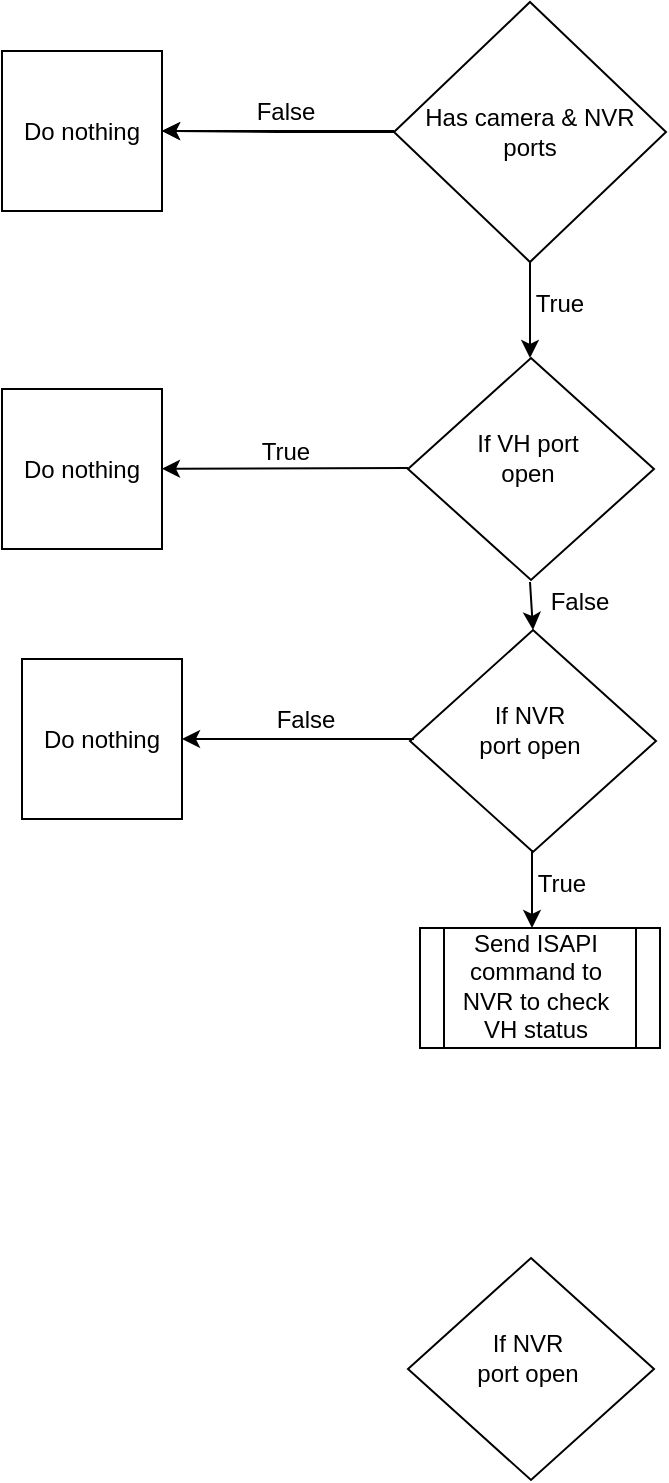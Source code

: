 <mxfile version="15.5.1" type="github">
  <diagram id="dxATKS6AW8bVeMNG8dj3" name="Page-1">
    <mxGraphModel dx="1422" dy="761" grid="1" gridSize="10" guides="1" tooltips="1" connect="1" arrows="1" fold="1" page="1" pageScale="1" pageWidth="827" pageHeight="1169" math="0" shadow="0">
      <root>
        <mxCell id="0" />
        <mxCell id="1" parent="0" />
        <mxCell id="k14_2NRrJhWUmqF3PcBj-4" value="" style="edgeStyle=orthogonalEdgeStyle;rounded=0;orthogonalLoop=1;jettySize=auto;html=1;" parent="1" source="k14_2NRrJhWUmqF3PcBj-1" target="k14_2NRrJhWUmqF3PcBj-3" edge="1">
          <mxGeometry relative="1" as="geometry" />
        </mxCell>
        <mxCell id="k14_2NRrJhWUmqF3PcBj-7" value="" style="edgeStyle=orthogonalEdgeStyle;rounded=0;orthogonalLoop=1;jettySize=auto;html=1;" parent="1" source="k14_2NRrJhWUmqF3PcBj-1" edge="1">
          <mxGeometry relative="1" as="geometry">
            <mxPoint x="402" y="278" as="targetPoint" />
          </mxGeometry>
        </mxCell>
        <mxCell id="k14_2NRrJhWUmqF3PcBj-1" value="Has camera &amp;amp; NVR ports" style="rhombus;whiteSpace=wrap;html=1;" parent="1" vertex="1">
          <mxGeometry x="334" y="100" width="136" height="130" as="geometry" />
        </mxCell>
        <mxCell id="k14_2NRrJhWUmqF3PcBj-2" value="" style="endArrow=classic;html=1;rounded=0;" parent="1" target="k14_2NRrJhWUmqF3PcBj-3" edge="1">
          <mxGeometry width="50" height="50" relative="1" as="geometry">
            <mxPoint x="334" y="164.5" as="sourcePoint" />
            <mxPoint x="254" y="164.5" as="targetPoint" />
            <Array as="points" />
          </mxGeometry>
        </mxCell>
        <mxCell id="k14_2NRrJhWUmqF3PcBj-3" value="Do nothing" style="whiteSpace=wrap;html=1;aspect=fixed;" parent="1" vertex="1">
          <mxGeometry x="138" y="124.5" width="80" height="80" as="geometry" />
        </mxCell>
        <mxCell id="k14_2NRrJhWUmqF3PcBj-5" value="False" style="text;html=1;strokeColor=none;fillColor=none;align=center;verticalAlign=middle;whiteSpace=wrap;rounded=0;" parent="1" vertex="1">
          <mxGeometry x="250" y="140" width="60" height="30" as="geometry" />
        </mxCell>
        <mxCell id="k14_2NRrJhWUmqF3PcBj-14" value="" style="rhombus;whiteSpace=wrap;html=1;" parent="1" vertex="1">
          <mxGeometry x="341" y="278" width="123" height="111" as="geometry" />
        </mxCell>
        <mxCell id="k14_2NRrJhWUmqF3PcBj-15" value="If VH port open" style="text;html=1;strokeColor=none;fillColor=none;align=center;verticalAlign=middle;whiteSpace=wrap;rounded=0;" parent="1" vertex="1">
          <mxGeometry x="371" y="303" width="60" height="49" as="geometry" />
        </mxCell>
        <mxCell id="k14_2NRrJhWUmqF3PcBj-16" value="" style="endArrow=classic;html=1;rounded=0;" parent="1" edge="1">
          <mxGeometry width="50" height="50" relative="1" as="geometry">
            <mxPoint x="341" y="333" as="sourcePoint" />
            <mxPoint x="218" y="333.377" as="targetPoint" />
          </mxGeometry>
        </mxCell>
        <mxCell id="k14_2NRrJhWUmqF3PcBj-19" value="Do nothing" style="whiteSpace=wrap;html=1;aspect=fixed;" parent="1" vertex="1">
          <mxGeometry x="138" y="293.5" width="80" height="80" as="geometry" />
        </mxCell>
        <mxCell id="k14_2NRrJhWUmqF3PcBj-20" value="" style="endArrow=classic;html=1;rounded=0;entryX=0.5;entryY=0;entryDx=0;entryDy=0;" parent="1" target="k14_2NRrJhWUmqF3PcBj-23" edge="1">
          <mxGeometry width="50" height="50" relative="1" as="geometry">
            <mxPoint x="402" y="390" as="sourcePoint" />
            <mxPoint x="402" y="440" as="targetPoint" />
          </mxGeometry>
        </mxCell>
        <mxCell id="k14_2NRrJhWUmqF3PcBj-21" value="False" style="text;html=1;strokeColor=none;fillColor=none;align=center;verticalAlign=middle;whiteSpace=wrap;rounded=0;" parent="1" vertex="1">
          <mxGeometry x="397" y="385" width="60" height="30" as="geometry" />
        </mxCell>
        <mxCell id="k14_2NRrJhWUmqF3PcBj-23" value="" style="rhombus;whiteSpace=wrap;html=1;" parent="1" vertex="1">
          <mxGeometry x="342" y="414" width="123" height="111" as="geometry" />
        </mxCell>
        <mxCell id="k14_2NRrJhWUmqF3PcBj-24" value="If NVR port open" style="text;html=1;strokeColor=none;fillColor=none;align=center;verticalAlign=middle;whiteSpace=wrap;rounded=0;" parent="1" vertex="1">
          <mxGeometry x="372" y="439" width="60" height="49" as="geometry" />
        </mxCell>
        <mxCell id="k14_2NRrJhWUmqF3PcBj-25" value="" style="endArrow=classic;html=1;rounded=0;" parent="1" target="k14_2NRrJhWUmqF3PcBj-26" edge="1">
          <mxGeometry width="50" height="50" relative="1" as="geometry">
            <mxPoint x="344" y="468.5" as="sourcePoint" />
            <mxPoint x="264" y="468.5" as="targetPoint" />
            <Array as="points" />
          </mxGeometry>
        </mxCell>
        <mxCell id="k14_2NRrJhWUmqF3PcBj-26" value="Do nothing" style="whiteSpace=wrap;html=1;aspect=fixed;" parent="1" vertex="1">
          <mxGeometry x="148" y="428.5" width="80" height="80" as="geometry" />
        </mxCell>
        <mxCell id="k14_2NRrJhWUmqF3PcBj-27" value="False" style="text;html=1;strokeColor=none;fillColor=none;align=center;verticalAlign=middle;whiteSpace=wrap;rounded=0;" parent="1" vertex="1">
          <mxGeometry x="260" y="444" width="60" height="30" as="geometry" />
        </mxCell>
        <mxCell id="k14_2NRrJhWUmqF3PcBj-28" value="" style="endArrow=classic;html=1;rounded=0;" parent="1" edge="1">
          <mxGeometry width="50" height="50" relative="1" as="geometry">
            <mxPoint x="403" y="524" as="sourcePoint" />
            <mxPoint x="403" y="563" as="targetPoint" />
          </mxGeometry>
        </mxCell>
        <mxCell id="k14_2NRrJhWUmqF3PcBj-29" value="" style="rhombus;whiteSpace=wrap;html=1;" parent="1" vertex="1">
          <mxGeometry x="341" y="728" width="123" height="111" as="geometry" />
        </mxCell>
        <mxCell id="k14_2NRrJhWUmqF3PcBj-30" value="If NVR port open" style="text;html=1;strokeColor=none;fillColor=none;align=center;verticalAlign=middle;whiteSpace=wrap;rounded=0;" parent="1" vertex="1">
          <mxGeometry x="371" y="753" width="60" height="49" as="geometry" />
        </mxCell>
        <mxCell id="CruK3KUdXyLxkx5VGWoL-1" value="" style="shape=process;whiteSpace=wrap;html=1;backgroundOutline=1;" vertex="1" parent="1">
          <mxGeometry x="347" y="563" width="120" height="60" as="geometry" />
        </mxCell>
        <mxCell id="CruK3KUdXyLxkx5VGWoL-2" value="Send ISAPI command to NVR to check VH status" style="text;html=1;strokeColor=none;fillColor=none;align=center;verticalAlign=middle;whiteSpace=wrap;rounded=0;" vertex="1" parent="1">
          <mxGeometry x="360" y="577" width="90" height="30" as="geometry" />
        </mxCell>
        <mxCell id="CruK3KUdXyLxkx5VGWoL-5" value="True" style="text;html=1;strokeColor=none;fillColor=none;align=center;verticalAlign=middle;whiteSpace=wrap;rounded=0;" vertex="1" parent="1">
          <mxGeometry x="388" y="526" width="60" height="30" as="geometry" />
        </mxCell>
        <mxCell id="CruK3KUdXyLxkx5VGWoL-6" value="True" style="text;html=1;strokeColor=none;fillColor=none;align=center;verticalAlign=middle;whiteSpace=wrap;rounded=0;" vertex="1" parent="1">
          <mxGeometry x="250" y="310" width="60" height="30" as="geometry" />
        </mxCell>
        <mxCell id="CruK3KUdXyLxkx5VGWoL-7" value="True" style="text;html=1;strokeColor=none;fillColor=none;align=center;verticalAlign=middle;whiteSpace=wrap;rounded=0;" vertex="1" parent="1">
          <mxGeometry x="387" y="236" width="60" height="30" as="geometry" />
        </mxCell>
      </root>
    </mxGraphModel>
  </diagram>
</mxfile>
